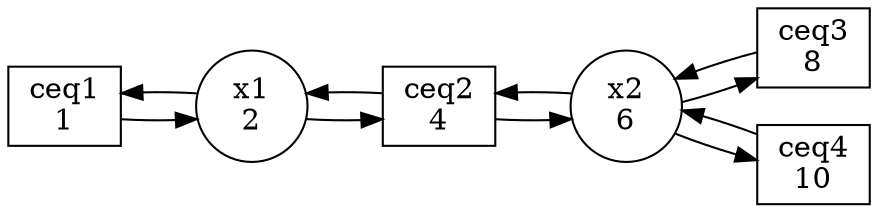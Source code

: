 digraph G {
rankdir = LR;
size ="8.5"
node [shape = box, fillcolor = white, style = filled, label="ceq1
1"]; ceq1;
node [shape = box, fillcolor = white, style = filled, label="ceq2
4"]; ceq2;
node [shape = box, fillcolor = white, style = filled, label="ceq3
8"]; ceq3;
node [shape = box, fillcolor = white, style = filled, label="ceq4
10"]; ceq4;
node [shape = circle, fillcolor = white, style = filled, label="x1
2"]; x1;
node [shape = circle, fillcolor = white, style = filled, label="x2
6"]; x2;
ceq1 -> x1 [penwidth = 1];
x1 -> ceq1 [penwidth = 1];
ceq2 -> x1 [penwidth = 1];
x1 -> ceq2 [penwidth = 1];
ceq2 -> x2 [penwidth = 1];
x2 -> ceq2 [penwidth = 1];
ceq3 -> x2 [penwidth = 1];
x2 -> ceq3 [penwidth = 1];
ceq4 -> x2 [penwidth = 1];
x2 -> ceq4 [penwidth = 1];
}
